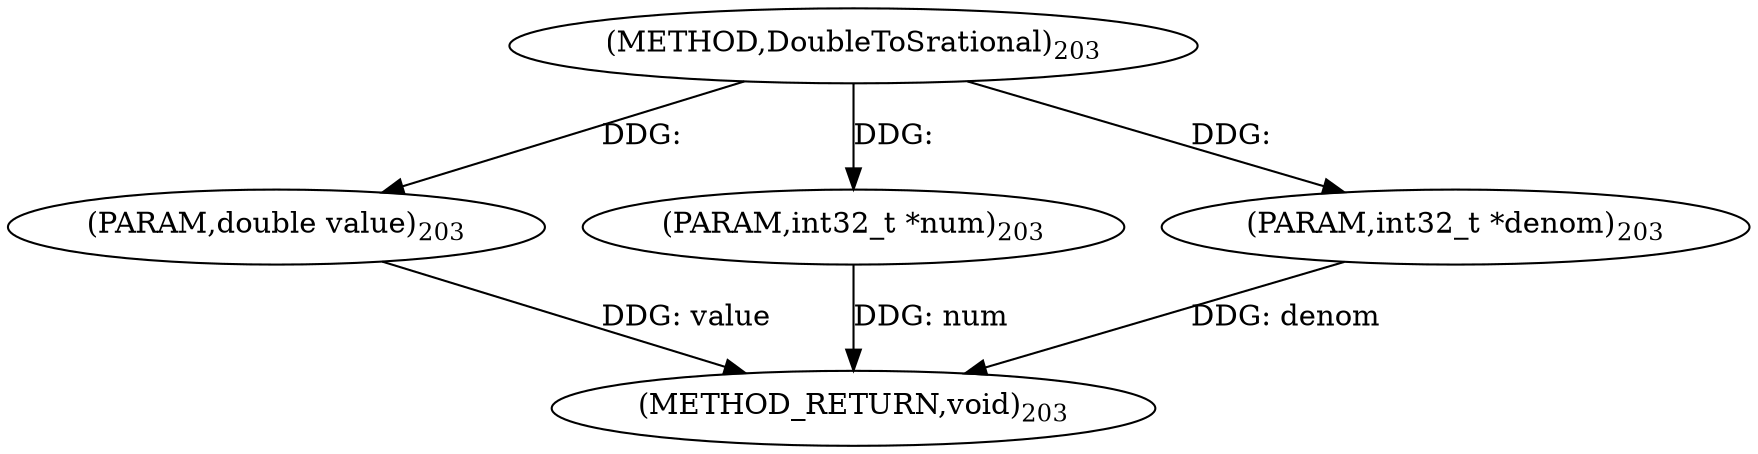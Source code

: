 digraph "DoubleToSrational" {  
"64331" [label = <(METHOD,DoubleToSrational)<SUB>203</SUB>> ]
"64335" [label = <(METHOD_RETURN,void)<SUB>203</SUB>> ]
"64332" [label = <(PARAM,double value)<SUB>203</SUB>> ]
"64333" [label = <(PARAM,int32_t *num)<SUB>203</SUB>> ]
"64334" [label = <(PARAM,int32_t *denom)<SUB>203</SUB>> ]
  "64332" -> "64335"  [ label = "DDG: value"] 
  "64333" -> "64335"  [ label = "DDG: num"] 
  "64334" -> "64335"  [ label = "DDG: denom"] 
  "64331" -> "64332"  [ label = "DDG: "] 
  "64331" -> "64333"  [ label = "DDG: "] 
  "64331" -> "64334"  [ label = "DDG: "] 
}
